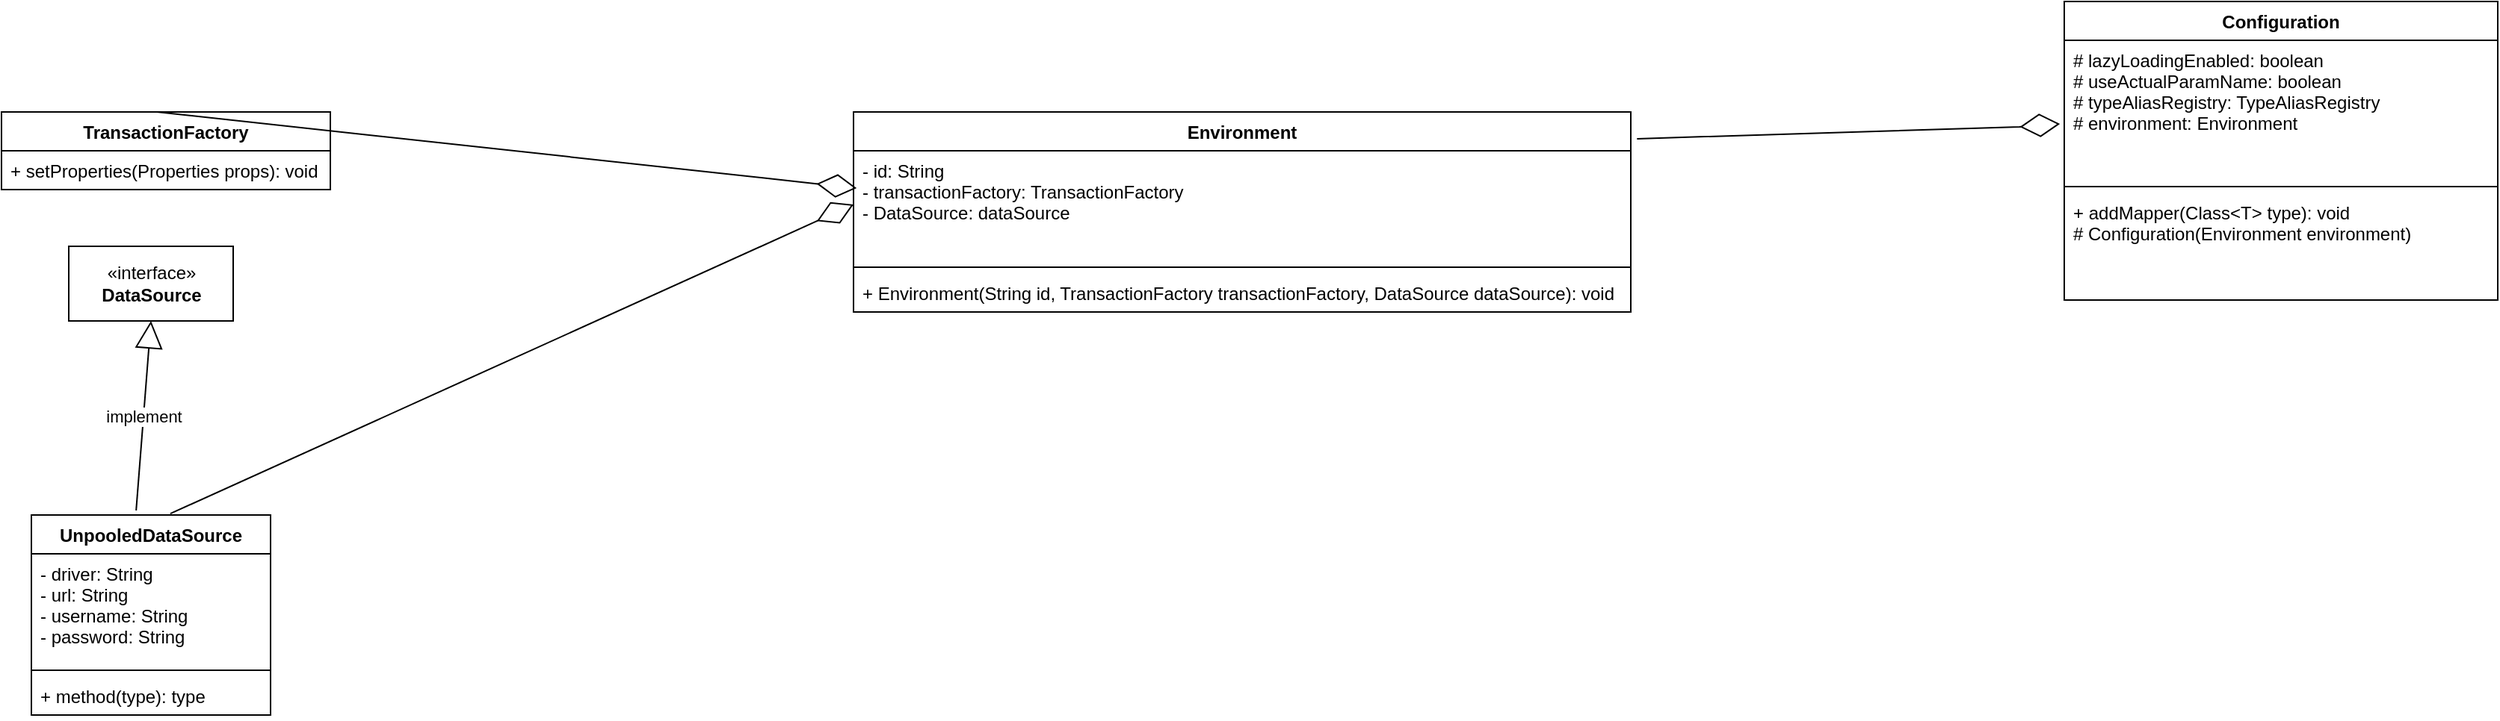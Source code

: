<mxfile version="16.6.4" type="github">
  <diagram id="iXZcGNNmCSIeaidQn2pe" name="Page-1">
    <mxGraphModel dx="2249" dy="754" grid="1" gridSize="10" guides="1" tooltips="1" connect="1" arrows="1" fold="1" page="1" pageScale="1" pageWidth="827" pageHeight="1169" math="0" shadow="0">
      <root>
        <mxCell id="0" />
        <mxCell id="1" parent="0" />
        <mxCell id="8PgjqN5B2nTJflBZYocQ-1" value="TransactionFactory" style="swimlane;fontStyle=1;align=center;verticalAlign=top;childLayout=stackLayout;horizontal=1;startSize=26;horizontalStack=0;resizeParent=1;resizeParentMax=0;resizeLast=0;collapsible=1;marginBottom=0;" vertex="1" parent="1">
          <mxGeometry x="-330" y="460" width="220" height="52" as="geometry">
            <mxRectangle x="190" y="80" width="140" height="26" as="alternateBounds" />
          </mxGeometry>
        </mxCell>
        <mxCell id="8PgjqN5B2nTJflBZYocQ-4" value="+ setProperties(Properties props): void" style="text;strokeColor=none;fillColor=none;align=left;verticalAlign=top;spacingLeft=4;spacingRight=4;overflow=hidden;rotatable=0;points=[[0,0.5],[1,0.5]];portConstraint=eastwest;" vertex="1" parent="8PgjqN5B2nTJflBZYocQ-1">
          <mxGeometry y="26" width="220" height="26" as="geometry" />
        </mxCell>
        <mxCell id="8PgjqN5B2nTJflBZYocQ-5" value="UnpooledDataSource" style="swimlane;fontStyle=1;align=center;verticalAlign=top;childLayout=stackLayout;horizontal=1;startSize=26;horizontalStack=0;resizeParent=1;resizeParentMax=0;resizeLast=0;collapsible=1;marginBottom=0;" vertex="1" parent="1">
          <mxGeometry x="-310" y="730" width="160" height="134" as="geometry">
            <mxRectangle x="190" y="80" width="140" height="26" as="alternateBounds" />
          </mxGeometry>
        </mxCell>
        <mxCell id="8PgjqN5B2nTJflBZYocQ-6" value="- driver: String&#xa;- url: String&#xa;- username: String&#xa;- password: String" style="text;strokeColor=none;fillColor=none;align=left;verticalAlign=top;spacingLeft=4;spacingRight=4;overflow=hidden;rotatable=0;points=[[0,0.5],[1,0.5]];portConstraint=eastwest;" vertex="1" parent="8PgjqN5B2nTJflBZYocQ-5">
          <mxGeometry y="26" width="160" height="74" as="geometry" />
        </mxCell>
        <mxCell id="8PgjqN5B2nTJflBZYocQ-7" value="" style="line;strokeWidth=1;fillColor=none;align=left;verticalAlign=middle;spacingTop=-1;spacingLeft=3;spacingRight=3;rotatable=0;labelPosition=right;points=[];portConstraint=eastwest;" vertex="1" parent="8PgjqN5B2nTJflBZYocQ-5">
          <mxGeometry y="100" width="160" height="8" as="geometry" />
        </mxCell>
        <mxCell id="8PgjqN5B2nTJflBZYocQ-8" value="+ method(type): type" style="text;strokeColor=none;fillColor=none;align=left;verticalAlign=top;spacingLeft=4;spacingRight=4;overflow=hidden;rotatable=0;points=[[0,0.5],[1,0.5]];portConstraint=eastwest;" vertex="1" parent="8PgjqN5B2nTJflBZYocQ-5">
          <mxGeometry y="108" width="160" height="26" as="geometry" />
        </mxCell>
        <mxCell id="8PgjqN5B2nTJflBZYocQ-9" value="«interface»&lt;br&gt;&lt;b&gt;DataSource&lt;/b&gt;" style="html=1;" vertex="1" parent="1">
          <mxGeometry x="-285" y="550" width="110" height="50" as="geometry" />
        </mxCell>
        <mxCell id="8PgjqN5B2nTJflBZYocQ-14" value="implement" style="endArrow=block;endSize=16;endFill=0;html=1;rounded=0;entryX=0.5;entryY=1;entryDx=0;entryDy=0;exitX=0.438;exitY=-0.023;exitDx=0;exitDy=0;exitPerimeter=0;" edge="1" parent="1" source="8PgjqN5B2nTJflBZYocQ-5" target="8PgjqN5B2nTJflBZYocQ-9">
          <mxGeometry width="160" relative="1" as="geometry">
            <mxPoint x="-280" y="640" as="sourcePoint" />
            <mxPoint x="-120" y="640" as="targetPoint" />
          </mxGeometry>
        </mxCell>
        <mxCell id="8PgjqN5B2nTJflBZYocQ-17" value="Configuration" style="swimlane;fontStyle=1;align=center;verticalAlign=top;childLayout=stackLayout;horizontal=1;startSize=26;horizontalStack=0;resizeParent=1;resizeParentMax=0;resizeLast=0;collapsible=1;marginBottom=0;" vertex="1" parent="1">
          <mxGeometry x="1050" y="386" width="290" height="200" as="geometry">
            <mxRectangle x="190" y="80" width="140" height="26" as="alternateBounds" />
          </mxGeometry>
        </mxCell>
        <mxCell id="8PgjqN5B2nTJflBZYocQ-18" value="# lazyLoadingEnabled: boolean&#xa;# useActualParamName: boolean&#xa;# typeAliasRegistry: TypeAliasRegistry&#xa;# environment: Environment&#xa;&#xa;&#xa;&#xa;" style="text;strokeColor=none;fillColor=none;align=left;verticalAlign=top;spacingLeft=4;spacingRight=4;overflow=hidden;rotatable=0;points=[[0,0.5],[1,0.5]];portConstraint=eastwest;" vertex="1" parent="8PgjqN5B2nTJflBZYocQ-17">
          <mxGeometry y="26" width="290" height="94" as="geometry" />
        </mxCell>
        <mxCell id="8PgjqN5B2nTJflBZYocQ-19" value="" style="line;strokeWidth=1;fillColor=none;align=left;verticalAlign=middle;spacingTop=-1;spacingLeft=3;spacingRight=3;rotatable=0;labelPosition=right;points=[];portConstraint=eastwest;" vertex="1" parent="8PgjqN5B2nTJflBZYocQ-17">
          <mxGeometry y="120" width="290" height="8" as="geometry" />
        </mxCell>
        <mxCell id="8PgjqN5B2nTJflBZYocQ-20" value="+ addMapper(Class&lt;T&gt; type): void&#xa;# Configuration(Environment environment)" style="text;strokeColor=none;fillColor=none;align=left;verticalAlign=top;spacingLeft=4;spacingRight=4;overflow=hidden;rotatable=0;points=[[0,0.5],[1,0.5]];portConstraint=eastwest;" vertex="1" parent="8PgjqN5B2nTJflBZYocQ-17">
          <mxGeometry y="128" width="290" height="72" as="geometry" />
        </mxCell>
        <mxCell id="8PgjqN5B2nTJflBZYocQ-21" value="Environment" style="swimlane;fontStyle=1;align=center;verticalAlign=top;childLayout=stackLayout;horizontal=1;startSize=26;horizontalStack=0;resizeParent=1;resizeParentMax=0;resizeLast=0;collapsible=1;marginBottom=0;" vertex="1" parent="1">
          <mxGeometry x="240" y="460" width="520" height="134" as="geometry">
            <mxRectangle x="190" y="80" width="140" height="26" as="alternateBounds" />
          </mxGeometry>
        </mxCell>
        <mxCell id="8PgjqN5B2nTJflBZYocQ-22" value="- id: String&#xa;- transactionFactory: TransactionFactory&#xa;- DataSource: dataSource" style="text;strokeColor=none;fillColor=none;align=left;verticalAlign=top;spacingLeft=4;spacingRight=4;overflow=hidden;rotatable=0;points=[[0,0.5],[1,0.5]];portConstraint=eastwest;" vertex="1" parent="8PgjqN5B2nTJflBZYocQ-21">
          <mxGeometry y="26" width="520" height="74" as="geometry" />
        </mxCell>
        <mxCell id="8PgjqN5B2nTJflBZYocQ-23" value="" style="line;strokeWidth=1;fillColor=none;align=left;verticalAlign=middle;spacingTop=-1;spacingLeft=3;spacingRight=3;rotatable=0;labelPosition=right;points=[];portConstraint=eastwest;" vertex="1" parent="8PgjqN5B2nTJflBZYocQ-21">
          <mxGeometry y="100" width="520" height="8" as="geometry" />
        </mxCell>
        <mxCell id="8PgjqN5B2nTJflBZYocQ-24" value="+ Environment(String id, TransactionFactory transactionFactory, DataSource dataSource): void" style="text;strokeColor=none;fillColor=none;align=left;verticalAlign=top;spacingLeft=4;spacingRight=4;overflow=hidden;rotatable=0;points=[[0,0.5],[1,0.5]];portConstraint=eastwest;" vertex="1" parent="8PgjqN5B2nTJflBZYocQ-21">
          <mxGeometry y="108" width="520" height="26" as="geometry" />
        </mxCell>
        <mxCell id="8PgjqN5B2nTJflBZYocQ-25" value="" style="endArrow=diamondThin;endFill=0;endSize=24;html=1;rounded=0;exitX=0.473;exitY=0;exitDx=0;exitDy=0;exitPerimeter=0;entryX=0.004;entryY=0.338;entryDx=0;entryDy=0;entryPerimeter=0;" edge="1" parent="1" source="8PgjqN5B2nTJflBZYocQ-1" target="8PgjqN5B2nTJflBZYocQ-22">
          <mxGeometry width="160" relative="1" as="geometry">
            <mxPoint x="250" y="670" as="sourcePoint" />
            <mxPoint x="410" y="670" as="targetPoint" />
          </mxGeometry>
        </mxCell>
        <mxCell id="8PgjqN5B2nTJflBZYocQ-26" value="" style="endArrow=diamondThin;endFill=0;endSize=24;html=1;rounded=0;exitX=0.581;exitY=-0.007;exitDx=0;exitDy=0;exitPerimeter=0;" edge="1" parent="1" source="8PgjqN5B2nTJflBZYocQ-5">
          <mxGeometry width="160" relative="1" as="geometry">
            <mxPoint x="-300" y="720" as="sourcePoint" />
            <mxPoint x="240" y="522" as="targetPoint" />
            <Array as="points" />
          </mxGeometry>
        </mxCell>
        <mxCell id="8PgjqN5B2nTJflBZYocQ-28" value="" style="endArrow=diamondThin;endFill=0;endSize=24;html=1;rounded=0;entryX=-0.01;entryY=0.596;entryDx=0;entryDy=0;entryPerimeter=0;exitX=1.008;exitY=0.134;exitDx=0;exitDy=0;exitPerimeter=0;" edge="1" parent="1" source="8PgjqN5B2nTJflBZYocQ-21" target="8PgjqN5B2nTJflBZYocQ-18">
          <mxGeometry width="160" relative="1" as="geometry">
            <mxPoint x="510" y="680" as="sourcePoint" />
            <mxPoint x="1050" y="490" as="targetPoint" />
            <Array as="points">
              <mxPoint x="1020" y="470" />
            </Array>
          </mxGeometry>
        </mxCell>
      </root>
    </mxGraphModel>
  </diagram>
</mxfile>
